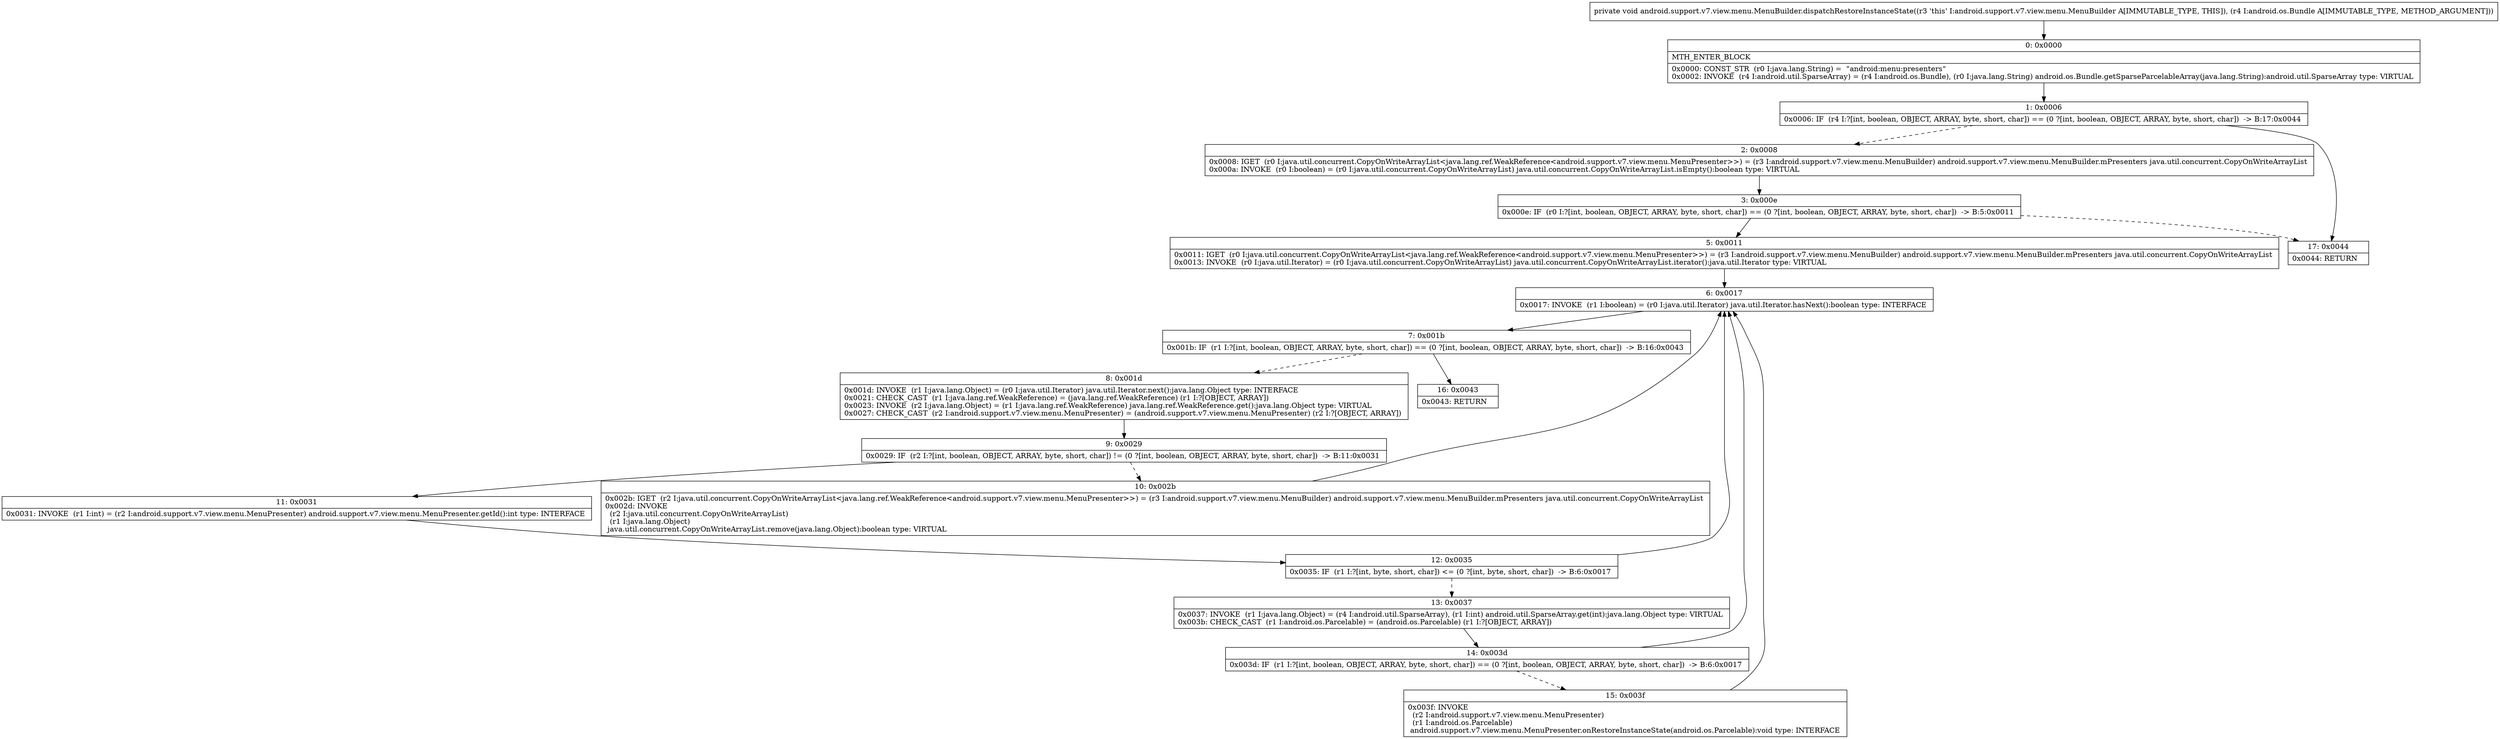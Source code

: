 digraph "CFG forandroid.support.v7.view.menu.MenuBuilder.dispatchRestoreInstanceState(Landroid\/os\/Bundle;)V" {
Node_0 [shape=record,label="{0\:\ 0x0000|MTH_ENTER_BLOCK\l|0x0000: CONST_STR  (r0 I:java.lang.String) =  \"android:menu:presenters\" \l0x0002: INVOKE  (r4 I:android.util.SparseArray) = (r4 I:android.os.Bundle), (r0 I:java.lang.String) android.os.Bundle.getSparseParcelableArray(java.lang.String):android.util.SparseArray type: VIRTUAL \l}"];
Node_1 [shape=record,label="{1\:\ 0x0006|0x0006: IF  (r4 I:?[int, boolean, OBJECT, ARRAY, byte, short, char]) == (0 ?[int, boolean, OBJECT, ARRAY, byte, short, char])  \-\> B:17:0x0044 \l}"];
Node_2 [shape=record,label="{2\:\ 0x0008|0x0008: IGET  (r0 I:java.util.concurrent.CopyOnWriteArrayList\<java.lang.ref.WeakReference\<android.support.v7.view.menu.MenuPresenter\>\>) = (r3 I:android.support.v7.view.menu.MenuBuilder) android.support.v7.view.menu.MenuBuilder.mPresenters java.util.concurrent.CopyOnWriteArrayList \l0x000a: INVOKE  (r0 I:boolean) = (r0 I:java.util.concurrent.CopyOnWriteArrayList) java.util.concurrent.CopyOnWriteArrayList.isEmpty():boolean type: VIRTUAL \l}"];
Node_3 [shape=record,label="{3\:\ 0x000e|0x000e: IF  (r0 I:?[int, boolean, OBJECT, ARRAY, byte, short, char]) == (0 ?[int, boolean, OBJECT, ARRAY, byte, short, char])  \-\> B:5:0x0011 \l}"];
Node_5 [shape=record,label="{5\:\ 0x0011|0x0011: IGET  (r0 I:java.util.concurrent.CopyOnWriteArrayList\<java.lang.ref.WeakReference\<android.support.v7.view.menu.MenuPresenter\>\>) = (r3 I:android.support.v7.view.menu.MenuBuilder) android.support.v7.view.menu.MenuBuilder.mPresenters java.util.concurrent.CopyOnWriteArrayList \l0x0013: INVOKE  (r0 I:java.util.Iterator) = (r0 I:java.util.concurrent.CopyOnWriteArrayList) java.util.concurrent.CopyOnWriteArrayList.iterator():java.util.Iterator type: VIRTUAL \l}"];
Node_6 [shape=record,label="{6\:\ 0x0017|0x0017: INVOKE  (r1 I:boolean) = (r0 I:java.util.Iterator) java.util.Iterator.hasNext():boolean type: INTERFACE \l}"];
Node_7 [shape=record,label="{7\:\ 0x001b|0x001b: IF  (r1 I:?[int, boolean, OBJECT, ARRAY, byte, short, char]) == (0 ?[int, boolean, OBJECT, ARRAY, byte, short, char])  \-\> B:16:0x0043 \l}"];
Node_8 [shape=record,label="{8\:\ 0x001d|0x001d: INVOKE  (r1 I:java.lang.Object) = (r0 I:java.util.Iterator) java.util.Iterator.next():java.lang.Object type: INTERFACE \l0x0021: CHECK_CAST  (r1 I:java.lang.ref.WeakReference) = (java.lang.ref.WeakReference) (r1 I:?[OBJECT, ARRAY]) \l0x0023: INVOKE  (r2 I:java.lang.Object) = (r1 I:java.lang.ref.WeakReference) java.lang.ref.WeakReference.get():java.lang.Object type: VIRTUAL \l0x0027: CHECK_CAST  (r2 I:android.support.v7.view.menu.MenuPresenter) = (android.support.v7.view.menu.MenuPresenter) (r2 I:?[OBJECT, ARRAY]) \l}"];
Node_9 [shape=record,label="{9\:\ 0x0029|0x0029: IF  (r2 I:?[int, boolean, OBJECT, ARRAY, byte, short, char]) != (0 ?[int, boolean, OBJECT, ARRAY, byte, short, char])  \-\> B:11:0x0031 \l}"];
Node_10 [shape=record,label="{10\:\ 0x002b|0x002b: IGET  (r2 I:java.util.concurrent.CopyOnWriteArrayList\<java.lang.ref.WeakReference\<android.support.v7.view.menu.MenuPresenter\>\>) = (r3 I:android.support.v7.view.menu.MenuBuilder) android.support.v7.view.menu.MenuBuilder.mPresenters java.util.concurrent.CopyOnWriteArrayList \l0x002d: INVOKE  \l  (r2 I:java.util.concurrent.CopyOnWriteArrayList)\l  (r1 I:java.lang.Object)\l java.util.concurrent.CopyOnWriteArrayList.remove(java.lang.Object):boolean type: VIRTUAL \l}"];
Node_11 [shape=record,label="{11\:\ 0x0031|0x0031: INVOKE  (r1 I:int) = (r2 I:android.support.v7.view.menu.MenuPresenter) android.support.v7.view.menu.MenuPresenter.getId():int type: INTERFACE \l}"];
Node_12 [shape=record,label="{12\:\ 0x0035|0x0035: IF  (r1 I:?[int, byte, short, char]) \<= (0 ?[int, byte, short, char])  \-\> B:6:0x0017 \l}"];
Node_13 [shape=record,label="{13\:\ 0x0037|0x0037: INVOKE  (r1 I:java.lang.Object) = (r4 I:android.util.SparseArray), (r1 I:int) android.util.SparseArray.get(int):java.lang.Object type: VIRTUAL \l0x003b: CHECK_CAST  (r1 I:android.os.Parcelable) = (android.os.Parcelable) (r1 I:?[OBJECT, ARRAY]) \l}"];
Node_14 [shape=record,label="{14\:\ 0x003d|0x003d: IF  (r1 I:?[int, boolean, OBJECT, ARRAY, byte, short, char]) == (0 ?[int, boolean, OBJECT, ARRAY, byte, short, char])  \-\> B:6:0x0017 \l}"];
Node_15 [shape=record,label="{15\:\ 0x003f|0x003f: INVOKE  \l  (r2 I:android.support.v7.view.menu.MenuPresenter)\l  (r1 I:android.os.Parcelable)\l android.support.v7.view.menu.MenuPresenter.onRestoreInstanceState(android.os.Parcelable):void type: INTERFACE \l}"];
Node_16 [shape=record,label="{16\:\ 0x0043|0x0043: RETURN   \l}"];
Node_17 [shape=record,label="{17\:\ 0x0044|0x0044: RETURN   \l}"];
MethodNode[shape=record,label="{private void android.support.v7.view.menu.MenuBuilder.dispatchRestoreInstanceState((r3 'this' I:android.support.v7.view.menu.MenuBuilder A[IMMUTABLE_TYPE, THIS]), (r4 I:android.os.Bundle A[IMMUTABLE_TYPE, METHOD_ARGUMENT])) }"];
MethodNode -> Node_0;
Node_0 -> Node_1;
Node_1 -> Node_2[style=dashed];
Node_1 -> Node_17;
Node_2 -> Node_3;
Node_3 -> Node_5;
Node_3 -> Node_17[style=dashed];
Node_5 -> Node_6;
Node_6 -> Node_7;
Node_7 -> Node_8[style=dashed];
Node_7 -> Node_16;
Node_8 -> Node_9;
Node_9 -> Node_10[style=dashed];
Node_9 -> Node_11;
Node_10 -> Node_6;
Node_11 -> Node_12;
Node_12 -> Node_6;
Node_12 -> Node_13[style=dashed];
Node_13 -> Node_14;
Node_14 -> Node_6;
Node_14 -> Node_15[style=dashed];
Node_15 -> Node_6;
}

